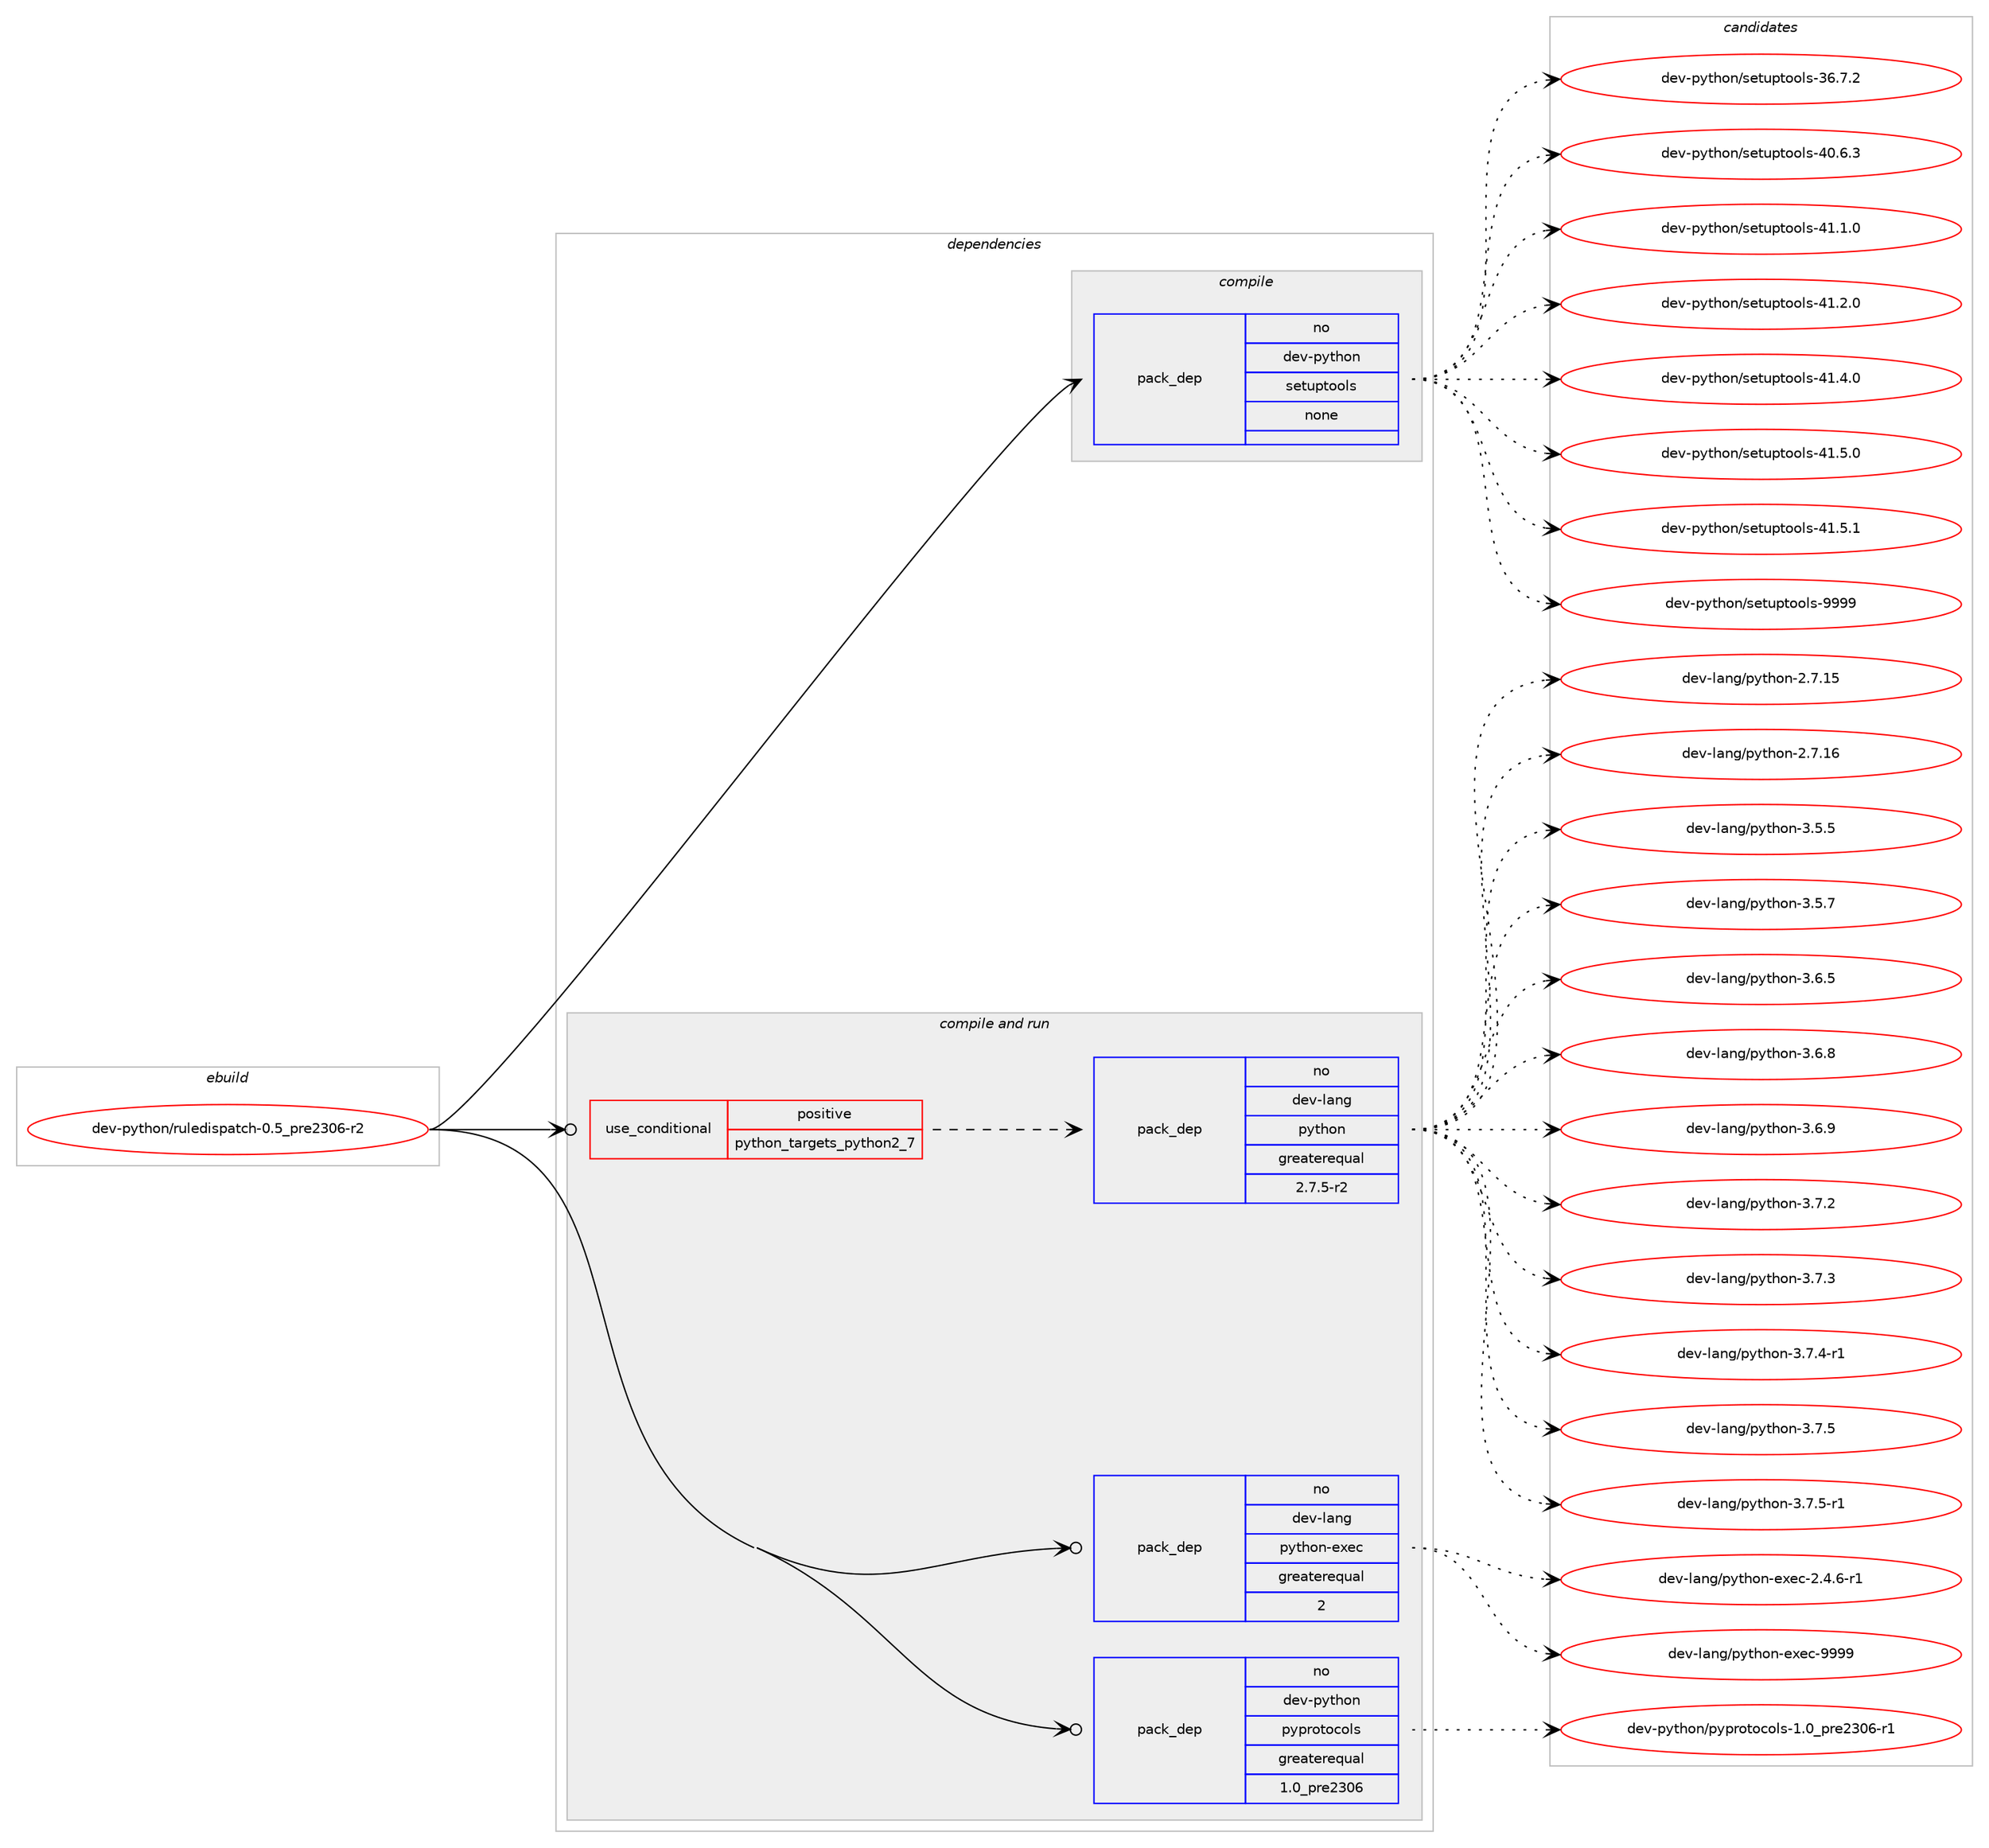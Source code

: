 digraph prolog {

# *************
# Graph options
# *************

newrank=true;
concentrate=true;
compound=true;
graph [rankdir=LR,fontname=Helvetica,fontsize=10,ranksep=1.5];#, ranksep=2.5, nodesep=0.2];
edge  [arrowhead=vee];
node  [fontname=Helvetica,fontsize=10];

# **********
# The ebuild
# **********

subgraph cluster_leftcol {
color=gray;
rank=same;
label=<<i>ebuild</i>>;
id [label="dev-python/ruledispatch-0.5_pre2306-r2", color=red, width=4, href="../dev-python/ruledispatch-0.5_pre2306-r2.svg"];
}

# ****************
# The dependencies
# ****************

subgraph cluster_midcol {
color=gray;
label=<<i>dependencies</i>>;
subgraph cluster_compile {
fillcolor="#eeeeee";
style=filled;
label=<<i>compile</i>>;
subgraph pack475313 {
dependency636160 [label=<<TABLE BORDER="0" CELLBORDER="1" CELLSPACING="0" CELLPADDING="4" WIDTH="220"><TR><TD ROWSPAN="6" CELLPADDING="30">pack_dep</TD></TR><TR><TD WIDTH="110">no</TD></TR><TR><TD>dev-python</TD></TR><TR><TD>setuptools</TD></TR><TR><TD>none</TD></TR><TR><TD></TD></TR></TABLE>>, shape=none, color=blue];
}
id:e -> dependency636160:w [weight=20,style="solid",arrowhead="vee"];
}
subgraph cluster_compileandrun {
fillcolor="#eeeeee";
style=filled;
label=<<i>compile and run</i>>;
subgraph cond148966 {
dependency636161 [label=<<TABLE BORDER="0" CELLBORDER="1" CELLSPACING="0" CELLPADDING="4"><TR><TD ROWSPAN="3" CELLPADDING="10">use_conditional</TD></TR><TR><TD>positive</TD></TR><TR><TD>python_targets_python2_7</TD></TR></TABLE>>, shape=none, color=red];
subgraph pack475314 {
dependency636162 [label=<<TABLE BORDER="0" CELLBORDER="1" CELLSPACING="0" CELLPADDING="4" WIDTH="220"><TR><TD ROWSPAN="6" CELLPADDING="30">pack_dep</TD></TR><TR><TD WIDTH="110">no</TD></TR><TR><TD>dev-lang</TD></TR><TR><TD>python</TD></TR><TR><TD>greaterequal</TD></TR><TR><TD>2.7.5-r2</TD></TR></TABLE>>, shape=none, color=blue];
}
dependency636161:e -> dependency636162:w [weight=20,style="dashed",arrowhead="vee"];
}
id:e -> dependency636161:w [weight=20,style="solid",arrowhead="odotvee"];
subgraph pack475315 {
dependency636163 [label=<<TABLE BORDER="0" CELLBORDER="1" CELLSPACING="0" CELLPADDING="4" WIDTH="220"><TR><TD ROWSPAN="6" CELLPADDING="30">pack_dep</TD></TR><TR><TD WIDTH="110">no</TD></TR><TR><TD>dev-lang</TD></TR><TR><TD>python-exec</TD></TR><TR><TD>greaterequal</TD></TR><TR><TD>2</TD></TR></TABLE>>, shape=none, color=blue];
}
id:e -> dependency636163:w [weight=20,style="solid",arrowhead="odotvee"];
subgraph pack475316 {
dependency636164 [label=<<TABLE BORDER="0" CELLBORDER="1" CELLSPACING="0" CELLPADDING="4" WIDTH="220"><TR><TD ROWSPAN="6" CELLPADDING="30">pack_dep</TD></TR><TR><TD WIDTH="110">no</TD></TR><TR><TD>dev-python</TD></TR><TR><TD>pyprotocols</TD></TR><TR><TD>greaterequal</TD></TR><TR><TD>1.0_pre2306</TD></TR></TABLE>>, shape=none, color=blue];
}
id:e -> dependency636164:w [weight=20,style="solid",arrowhead="odotvee"];
}
subgraph cluster_run {
fillcolor="#eeeeee";
style=filled;
label=<<i>run</i>>;
}
}

# **************
# The candidates
# **************

subgraph cluster_choices {
rank=same;
color=gray;
label=<<i>candidates</i>>;

subgraph choice475313 {
color=black;
nodesep=1;
choice100101118451121211161041111104711510111611711211611111110811545515446554650 [label="dev-python/setuptools-36.7.2", color=red, width=4,href="../dev-python/setuptools-36.7.2.svg"];
choice100101118451121211161041111104711510111611711211611111110811545524846544651 [label="dev-python/setuptools-40.6.3", color=red, width=4,href="../dev-python/setuptools-40.6.3.svg"];
choice100101118451121211161041111104711510111611711211611111110811545524946494648 [label="dev-python/setuptools-41.1.0", color=red, width=4,href="../dev-python/setuptools-41.1.0.svg"];
choice100101118451121211161041111104711510111611711211611111110811545524946504648 [label="dev-python/setuptools-41.2.0", color=red, width=4,href="../dev-python/setuptools-41.2.0.svg"];
choice100101118451121211161041111104711510111611711211611111110811545524946524648 [label="dev-python/setuptools-41.4.0", color=red, width=4,href="../dev-python/setuptools-41.4.0.svg"];
choice100101118451121211161041111104711510111611711211611111110811545524946534648 [label="dev-python/setuptools-41.5.0", color=red, width=4,href="../dev-python/setuptools-41.5.0.svg"];
choice100101118451121211161041111104711510111611711211611111110811545524946534649 [label="dev-python/setuptools-41.5.1", color=red, width=4,href="../dev-python/setuptools-41.5.1.svg"];
choice10010111845112121116104111110471151011161171121161111111081154557575757 [label="dev-python/setuptools-9999", color=red, width=4,href="../dev-python/setuptools-9999.svg"];
dependency636160:e -> choice100101118451121211161041111104711510111611711211611111110811545515446554650:w [style=dotted,weight="100"];
dependency636160:e -> choice100101118451121211161041111104711510111611711211611111110811545524846544651:w [style=dotted,weight="100"];
dependency636160:e -> choice100101118451121211161041111104711510111611711211611111110811545524946494648:w [style=dotted,weight="100"];
dependency636160:e -> choice100101118451121211161041111104711510111611711211611111110811545524946504648:w [style=dotted,weight="100"];
dependency636160:e -> choice100101118451121211161041111104711510111611711211611111110811545524946524648:w [style=dotted,weight="100"];
dependency636160:e -> choice100101118451121211161041111104711510111611711211611111110811545524946534648:w [style=dotted,weight="100"];
dependency636160:e -> choice100101118451121211161041111104711510111611711211611111110811545524946534649:w [style=dotted,weight="100"];
dependency636160:e -> choice10010111845112121116104111110471151011161171121161111111081154557575757:w [style=dotted,weight="100"];
}
subgraph choice475314 {
color=black;
nodesep=1;
choice10010111845108971101034711212111610411111045504655464953 [label="dev-lang/python-2.7.15", color=red, width=4,href="../dev-lang/python-2.7.15.svg"];
choice10010111845108971101034711212111610411111045504655464954 [label="dev-lang/python-2.7.16", color=red, width=4,href="../dev-lang/python-2.7.16.svg"];
choice100101118451089711010347112121116104111110455146534653 [label="dev-lang/python-3.5.5", color=red, width=4,href="../dev-lang/python-3.5.5.svg"];
choice100101118451089711010347112121116104111110455146534655 [label="dev-lang/python-3.5.7", color=red, width=4,href="../dev-lang/python-3.5.7.svg"];
choice100101118451089711010347112121116104111110455146544653 [label="dev-lang/python-3.6.5", color=red, width=4,href="../dev-lang/python-3.6.5.svg"];
choice100101118451089711010347112121116104111110455146544656 [label="dev-lang/python-3.6.8", color=red, width=4,href="../dev-lang/python-3.6.8.svg"];
choice100101118451089711010347112121116104111110455146544657 [label="dev-lang/python-3.6.9", color=red, width=4,href="../dev-lang/python-3.6.9.svg"];
choice100101118451089711010347112121116104111110455146554650 [label="dev-lang/python-3.7.2", color=red, width=4,href="../dev-lang/python-3.7.2.svg"];
choice100101118451089711010347112121116104111110455146554651 [label="dev-lang/python-3.7.3", color=red, width=4,href="../dev-lang/python-3.7.3.svg"];
choice1001011184510897110103471121211161041111104551465546524511449 [label="dev-lang/python-3.7.4-r1", color=red, width=4,href="../dev-lang/python-3.7.4-r1.svg"];
choice100101118451089711010347112121116104111110455146554653 [label="dev-lang/python-3.7.5", color=red, width=4,href="../dev-lang/python-3.7.5.svg"];
choice1001011184510897110103471121211161041111104551465546534511449 [label="dev-lang/python-3.7.5-r1", color=red, width=4,href="../dev-lang/python-3.7.5-r1.svg"];
dependency636162:e -> choice10010111845108971101034711212111610411111045504655464953:w [style=dotted,weight="100"];
dependency636162:e -> choice10010111845108971101034711212111610411111045504655464954:w [style=dotted,weight="100"];
dependency636162:e -> choice100101118451089711010347112121116104111110455146534653:w [style=dotted,weight="100"];
dependency636162:e -> choice100101118451089711010347112121116104111110455146534655:w [style=dotted,weight="100"];
dependency636162:e -> choice100101118451089711010347112121116104111110455146544653:w [style=dotted,weight="100"];
dependency636162:e -> choice100101118451089711010347112121116104111110455146544656:w [style=dotted,weight="100"];
dependency636162:e -> choice100101118451089711010347112121116104111110455146544657:w [style=dotted,weight="100"];
dependency636162:e -> choice100101118451089711010347112121116104111110455146554650:w [style=dotted,weight="100"];
dependency636162:e -> choice100101118451089711010347112121116104111110455146554651:w [style=dotted,weight="100"];
dependency636162:e -> choice1001011184510897110103471121211161041111104551465546524511449:w [style=dotted,weight="100"];
dependency636162:e -> choice100101118451089711010347112121116104111110455146554653:w [style=dotted,weight="100"];
dependency636162:e -> choice1001011184510897110103471121211161041111104551465546534511449:w [style=dotted,weight="100"];
}
subgraph choice475315 {
color=black;
nodesep=1;
choice10010111845108971101034711212111610411111045101120101994550465246544511449 [label="dev-lang/python-exec-2.4.6-r1", color=red, width=4,href="../dev-lang/python-exec-2.4.6-r1.svg"];
choice10010111845108971101034711212111610411111045101120101994557575757 [label="dev-lang/python-exec-9999", color=red, width=4,href="../dev-lang/python-exec-9999.svg"];
dependency636163:e -> choice10010111845108971101034711212111610411111045101120101994550465246544511449:w [style=dotted,weight="100"];
dependency636163:e -> choice10010111845108971101034711212111610411111045101120101994557575757:w [style=dotted,weight="100"];
}
subgraph choice475316 {
color=black;
nodesep=1;
choice1001011184511212111610411111047112121112114111116111991111081154549464895112114101505148544511449 [label="dev-python/pyprotocols-1.0_pre2306-r1", color=red, width=4,href="../dev-python/pyprotocols-1.0_pre2306-r1.svg"];
dependency636164:e -> choice1001011184511212111610411111047112121112114111116111991111081154549464895112114101505148544511449:w [style=dotted,weight="100"];
}
}

}
